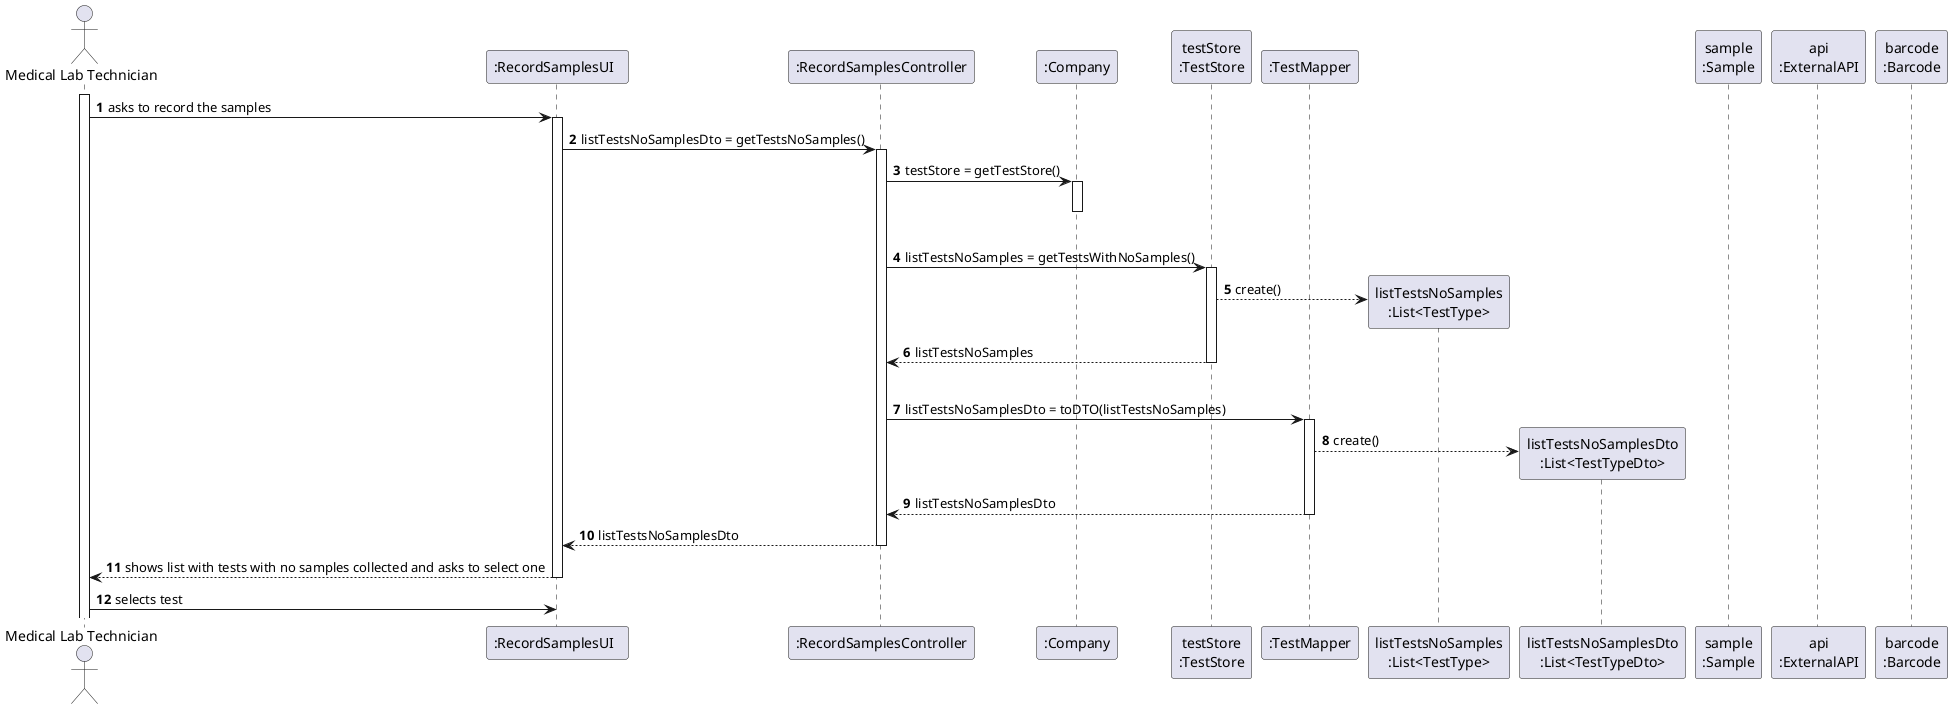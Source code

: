 @startuml

autonumber

actor "Medical Lab Technician" as MLT

participant ":RecordSamplesUI  " as UI
participant ":RecordSamplesController" as CTRL
participant ":Company" as COMPANY
participant "testStore\n:TestStore" as TEST_STORE
participant ":TestMapper" as TEST_MAPPER
participant "listTestsNoSamples\n:List<TestType>" as LIST_TESTS_NO_SAMPLES
participant "listTestsNoSamplesDto\n:List<TestTypeDto>" as LIST_TESTS_NO_SAMPLES_DTO
participant "sample\n:Sample" as SAMPLE
participant "api\n:ExternalAPI" as API
participant "barcode\n:Barcode" as BARCODE

activate MLT
MLT -> UI : asks to record the samples
activate UI

UI -> CTRL : listTestsNoSamplesDto = getTestsNoSamples()
activate CTRL

CTRL -> COMPANY : testStore = getTestStore()
activate COMPANY
|||
deactivate COMPANY

CTRL -> TEST_STORE : listTestsNoSamples = getTestsWithNoSamples()
activate TEST_STORE

TEST_STORE --> LIST_TESTS_NO_SAMPLES** : create()

TEST_STORE --> CTRL : listTestsNoSamples
deactivate TEST_STORE
|||

CTRL -> TEST_MAPPER : listTestsNoSamplesDto = toDTO(listTestsNoSamples)
activate TEST_MAPPER

TEST_MAPPER --> LIST_TESTS_NO_SAMPLES_DTO** : create()

TEST_MAPPER --> CTRL : listTestsNoSamplesDto
deactivate TEST_MAPPER

CTRL --> UI : listTestsNoSamplesDto
deactivate CTRL

UI --> MLT : shows list with tests with no samples collected and asks to select one
deactivate UI

MLT -> UI : selects test



@enduml